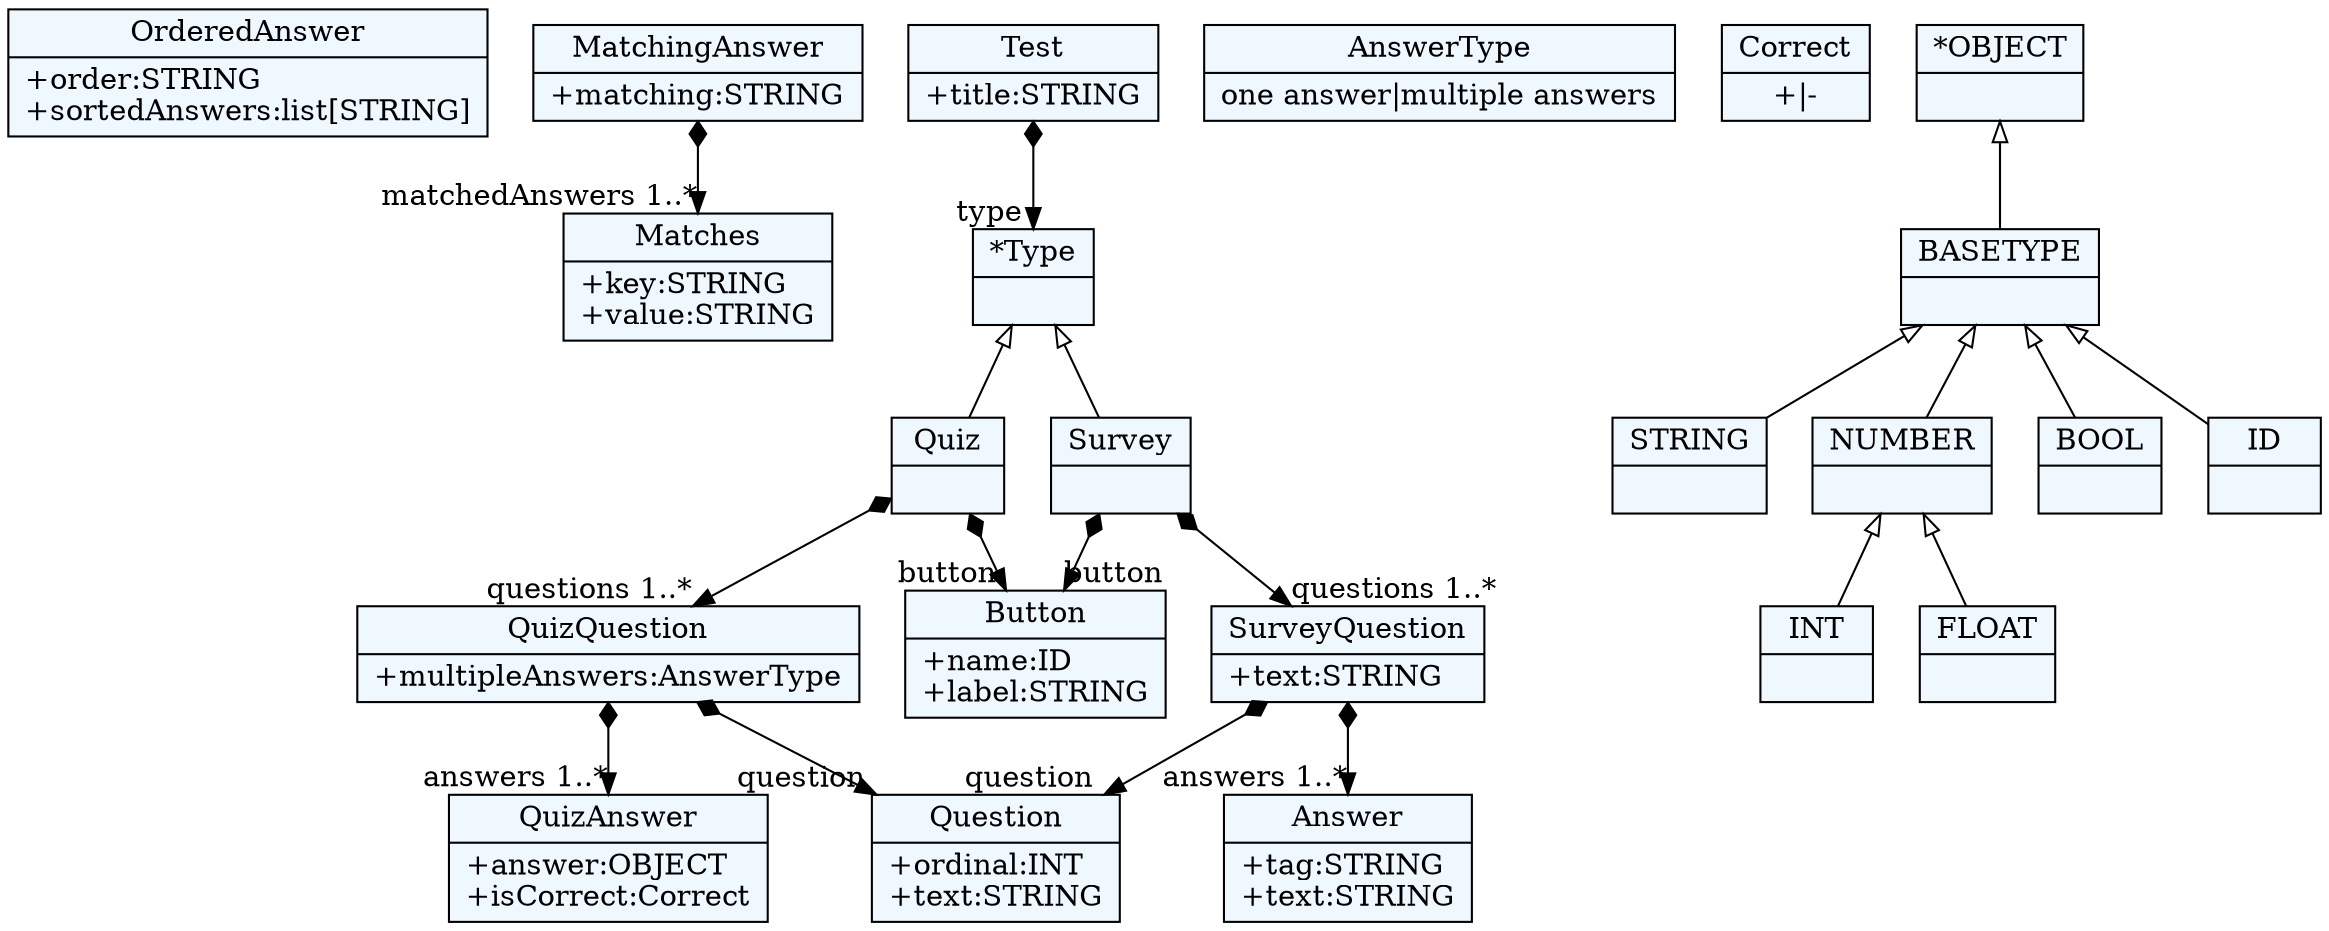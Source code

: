 
    digraph xtext {
    fontname = "Bitstream Vera Sans"
    fontsize = 8
    node[
        shape=record,
        style=filled,
        fillcolor=aliceblue
    ]
    nodesep = 0.3
    edge[dir=black,arrowtail=empty]


139926685238512[ label="{OrderedAnswer|+order:STRING\l+sortedAnswers:list[STRING]\l}"]

139926685181744[ label="{Matches|+key:STRING\l+value:STRING\l}"]

139926685183760 -> 139926685197376[arrowtail=diamond, dir=both, headlabel="question "]
139926685183760 -> 139926685228032[arrowtail=diamond, dir=both, headlabel="answers 1..*"]
139926685183760[ label="{SurveyQuestion|+text:STRING\l}"]

139926685247760[ label="{Button|+name:ID\l+label:STRING\l}"]

139926685207856[ label="{QuizAnswer|+answer:OBJECT\l+isCorrect:Correct\l}"]

139926685197376[ label="{Question|+ordinal:INT\l+text:STRING\l}"]

139926685141056 -> 139926685163584[arrowtail=diamond, dir=both, headlabel="questions 1..*"]
139926685141056 -> 139926685247760[arrowtail=diamond, dir=both, headlabel="button "]
139926685141056[ label="{Quiz|}"]

139926685228032[ label="{Answer|+tag:STRING\l+text:STRING\l}"]

139926685152320 -> 139926685183760[arrowtail=diamond, dir=both, headlabel="questions 1..*"]
139926685152320 -> 139926685247760[arrowtail=diamond, dir=both, headlabel="button "]
139926685152320[ label="{Survey|}"]

139926685102032 -> 139926679187744[arrowtail=diamond, dir=both, headlabel="type "]
139926685102032[ label="{Test|+title:STRING\l}"]

139926685174848[ label="{AnswerType|one answer\|multiple answers}"]

139926679187744[ label="{*Type|}"]
139926679187744 -> 139926685141056 [dir=back]
139926679187744 -> 139926685152320 [dir=back]

139926685219904[ label="{Correct|+\|-}"]

139926685249776 -> 139926685181744[arrowtail=diamond, dir=both, headlabel="matchedAnswers 1..*"]
139926685249776[ label="{MatchingAnswer|+matching:STRING\l}"]

139926685163584 -> 139926685197376[arrowtail=diamond, dir=both, headlabel="question "]
139926685163584 -> 139926685207856[arrowtail=diamond, dir=both, headlabel="answers 1..*"]
139926685163584[ label="{QuizQuestion|+multipleAnswers:AnswerType\l}"]

139926685132656[ label="{*OBJECT|}"]
139926685132656 -> 139926685126880 [dir=back]

139926685098000[ label="{STRING|}"]

139926685126880[ label="{BASETYPE|}"]
139926685126880 -> 139926685120320 [dir=back]
139926685126880 -> 139926685102992 [dir=back]
139926685126880 -> 139926683529472 [dir=back]
139926685126880 -> 139926685098000 [dir=back]

139926685108768[ label="{INT|}"]

139926685114544[ label="{FLOAT|}"]

139926685120320[ label="{NUMBER|}"]
139926685120320 -> 139926685114544 [dir=back]
139926685120320 -> 139926685108768 [dir=back]

139926685102992[ label="{BOOL|}"]

139926683529472[ label="{ID|}"]


}
